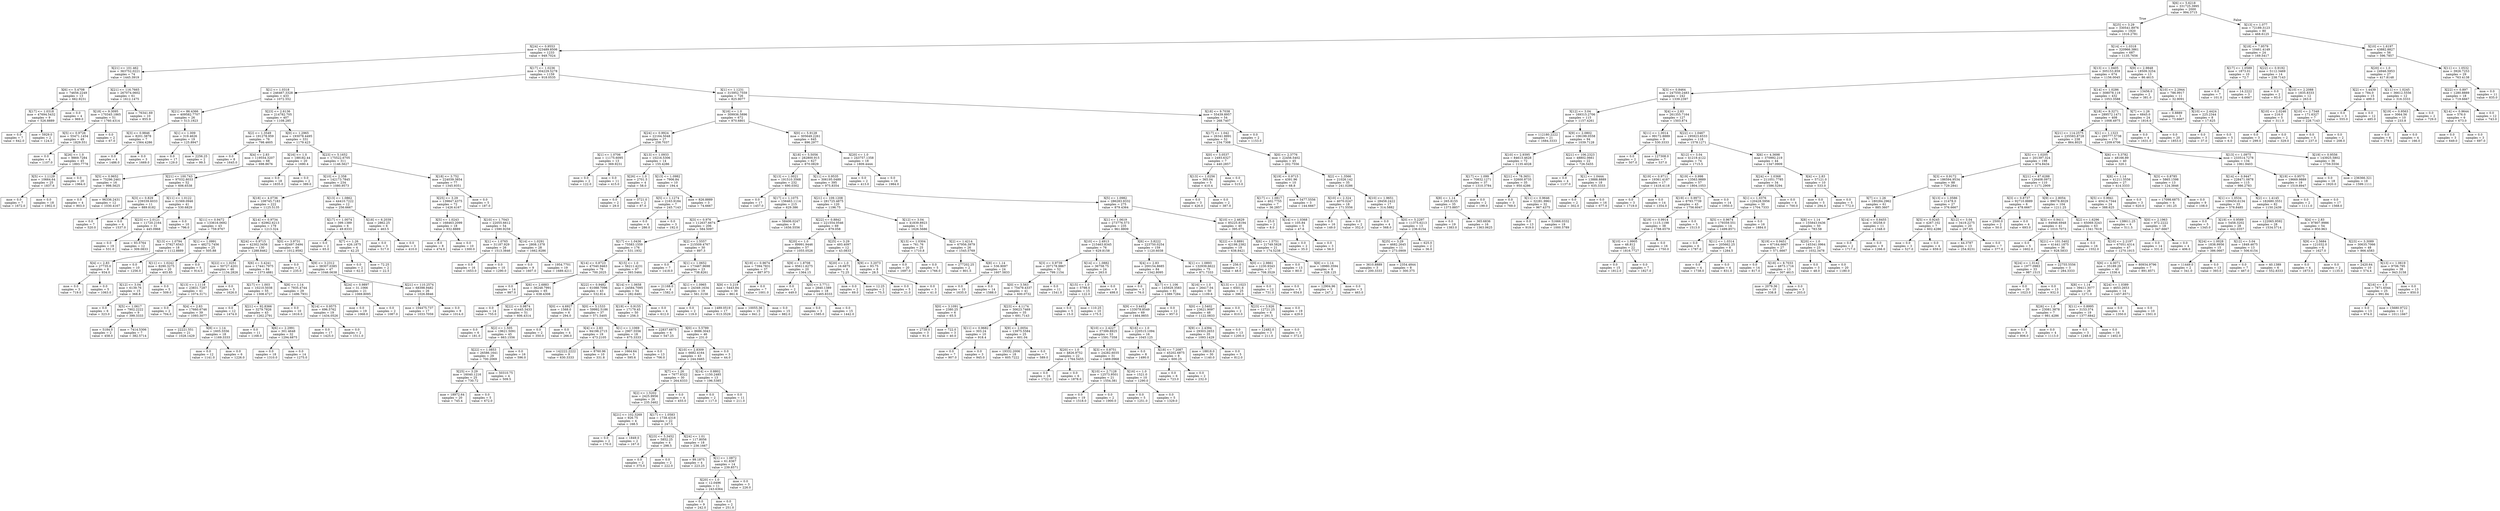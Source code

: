 digraph Tree {
node [shape=box] ;
0 [label="X[6] <= 5.6218\nmse = 331725.3995\nsamples = 2000\nvalue = 994.3715"] ;
1 [label="X[25] <= 3.29\nmse = 330541.8976\nsamples = 1920\nvalue = 1016.2781"] ;
0 -> 1 [labeldistance=2.5, labelangle=45, headlabel="True"] ;
2 [label="X[24] <= 0.9553\nmse = 323489.8506\nsamples = 1233\nvalue = 949.7024"] ;
1 -> 2 ;
3 [label="X[21] <= 101.462\nmse = 363752.0221\nsamples = 74\nvalue = 1445.3919"] ;
2 -> 3 ;
4 [label="X[6] <= 5.4708\nmse = 74656.2249\nsamples = 13\nvalue = 662.9231"] ;
3 -> 4 ;
5 [label="X[17] <= 1.0318\nmse = 47694.5432\nsamples = 9\nvalue = 526.8889"] ;
4 -> 5 ;
6 [label="mse = 0.0\nsamples = 7\nvalue = 642.0"] ;
5 -> 6 ;
7 [label="mse = 5929.0\nsamples = 2\nvalue = 124.0"] ;
5 -> 7 ;
8 [label="mse = 0.0\nsamples = 4\nvalue = 969.0"] ;
4 -> 8 ;
9 [label="X[21] <= 116.7665\nmse = 267074.0602\nsamples = 61\nvalue = 1612.1475"] ;
3 -> 9 ;
10 [label="X[18] <= 9.3095\nmse = 170345.1865\nsamples = 51\nvalue = 1760.4314"] ;
9 -> 10 ;
11 [label="X[5] <= 0.9726\nmse = 55471.1454\nsamples = 49\nvalue = 1829.551"] ;
10 -> 11 ;
12 [label="mse = 0.0\nsamples = 4\nvalue = 1107.0"] ;
11 -> 12 ;
13 [label="X[26] <= 1.0\nmse = 9869.7284\nsamples = 45\nvalue = 1893.7778"] ;
11 -> 13 ;
14 [label="X[5] <= 1.1129\nmse = 10664.64\nsamples = 25\nvalue = 1837.6"] ;
13 -> 14 ;
15 [label="mse = 0.0\nsamples = 7\nvalue = 1672.0"] ;
14 -> 15 ;
16 [label="mse = 0.0\nsamples = 18\nvalue = 1902.0"] ;
14 -> 16 ;
17 [label="mse = 0.0\nsamples = 20\nvalue = 1964.0"] ;
13 -> 17 ;
18 [label="mse = 0.0\nsamples = 2\nvalue = 67.0"] ;
10 -> 18 ;
19 [label="mse = 76341.69\nsamples = 10\nvalue = 855.9"] ;
9 -> 19 ;
20 [label="X[17] <= 1.0236\nmse = 304229.5278\nsamples = 1159\nvalue = 918.0535"] ;
2 -> 20 ;
21 [label="X[1] <= 1.0318\nmse = 246467.3328\nsamples = 433\nvalue = 1072.552"] ;
20 -> 21 ;
22 [label="X[21] <= 86.4366\nmse = 409582.7707\nsamples = 26\nvalue = 513.1923"] ;
21 -> 22 ;
23 [label="X[3] <= 0.9846\nmse = 8201.3878\nsamples = 7\nvalue = 1564.4286"] ;
22 -> 23 ;
24 [label="mse = 0.0\nsamples = 4\nvalue = 1486.0"] ;
23 -> 24 ;
25 [label="mse = 0.0\nsamples = 3\nvalue = 1669.0"] ;
23 -> 25 ;
26 [label="X[1] <= 1.009\nmse = 319.4626\nsamples = 19\nvalue = 125.8947"] ;
22 -> 26 ;
27 [label="mse = 0.0\nsamples = 17\nvalue = 129.0"] ;
26 -> 27 ;
28 [label="mse = 2256.25\nsamples = 2\nvalue = 99.5"] ;
26 -> 28 ;
29 [label="X[23] <= 2.6136\nmse = 214782.705\nsamples = 407\nvalue = 1108.285"] ;
21 -> 29 ;
30 [label="X[2] <= 1.3549\nmse = 191278.959\nsamples = 76\nvalue = 798.4605"] ;
29 -> 30 ;
31 [label="mse = 0.0\nsamples = 8\nvalue = 1645.0"] ;
30 -> 31 ;
32 [label="X[4] <= 2.83\nmse = 119554.3207\nsamples = 68\nvalue = 698.8676"] ;
30 -> 32 ;
33 [label="X[5] <= 0.9652\nmse = 75296.2461\nsamples = 16\nvalue = 998.5625"] ;
32 -> 33 ;
34 [label="mse = 0.0\nsamples = 4\nvalue = 903.0"] ;
33 -> 34 ;
35 [label="mse = 96336.2431\nsamples = 12\nvalue = 1030.4167"] ;
33 -> 35 ;
36 [label="X[21] <= 100.743\nmse = 97032.8033\nsamples = 52\nvalue = 606.6538"] ;
32 -> 36 ;
37 [label="X[3] <= 0.829\nmse = 239339.6033\nsamples = 11\nvalue = 889.8182"] ;
36 -> 37 ;
38 [label="mse = 0.0\nsamples = 7\nvalue = 520.0"] ;
37 -> 38 ;
39 [label="mse = 0.0\nsamples = 4\nvalue = 1537.0"] ;
37 -> 39 ;
40 [label="X[11] <= 1.0122\nmse = 31569.0946\nsamples = 41\nvalue = 530.6829"] ;
36 -> 40 ;
41 [label="X[23] <= 2.0121\nmse = 11720.2164\nsamples = 31\nvalue = 445.0968"] ;
40 -> 41 ;
42 [label="mse = 0.0\nsamples = 19\nvalue = 531.0"] ;
41 -> 42 ;
43 [label="mse = 93.5764\nsamples = 12\nvalue = 309.0833"] ;
41 -> 43 ;
44 [label="mse = 0.0\nsamples = 10\nvalue = 796.0"] ;
40 -> 44 ;
45 [label="X[0] <= 1.2965\nmse = 193078.4495\nsamples = 331\nvalue = 1179.423"] ;
29 -> 45 ;
46 [label="X[16] <= 1.0\nmse = 188182.44\nsamples = 20\nvalue = 1690.4"] ;
45 -> 46 ;
47 [label="mse = 0.0\nsamples = 18\nvalue = 1835.0"] ;
46 -> 47 ;
48 [label="mse = 0.0\nsamples = 2\nvalue = 389.0"] ;
46 -> 48 ;
49 [label="X[23] <= 5.1652\nmse = 175522.6705\nsamples = 311\nvalue = 1146.5627"] ;
45 -> 49 ;
50 [label="X[10] <= 2.358\nmse = 142173.7845\nsamples = 234\nvalue = 1080.9573"] ;
49 -> 50 ;
51 [label="X[18] <= 4.0736\nmse = 108745.7183\nsamples = 222\nvalue = 1125.5135"] ;
50 -> 51 ;
52 [label="X[11] <= 0.9472\nmse = 133616.0692\nsamples = 43\nvalue = 759.9767"] ;
51 -> 52 ;
53 [label="X[13] <= 1.0794\nmse = 37927.6543\nsamples = 18\nvalue = 1112.8889"] ;
52 -> 53 ;
54 [label="X[4] <= 2.83\nmse = 27735.0\nsamples = 8\nvalue = 934.0"] ;
53 -> 54 ;
55 [label="mse = 0.0\nsamples = 3\nvalue = 719.0"] ;
54 -> 55 ;
56 [label="mse = 0.0\nsamples = 5\nvalue = 1063.0"] ;
54 -> 56 ;
57 [label="mse = 0.0\nsamples = 10\nvalue = 1256.0"] ;
53 -> 57 ;
58 [label="X[1] <= 1.0991\nmse = 48272.7456\nsamples = 25\nvalue = 505.88"] ;
52 -> 58 ;
59 [label="X[11] <= 1.0242\nmse = 8290.3275\nsamples = 20\nvalue = 403.85"] ;
58 -> 59 ;
60 [label="X[12] <= 3.04\nmse = 6139.76\nsamples = 15\nvalue = 368.8"] ;
59 -> 60 ;
61 [label="mse = 0.0\nsamples = 6\nvalue = 323.0"] ;
60 -> 61 ;
62 [label="X[5] <= 1.0617\nmse = 7902.2222\nsamples = 9\nvalue = 399.3333"] ;
60 -> 62 ;
63 [label="mse = 5184.0\nsamples = 2\nvalue = 458.0"] ;
62 -> 63 ;
64 [label="mse = 7414.5306\nsamples = 7\nvalue = 382.5714"] ;
62 -> 64 ;
65 [label="mse = 0.0\nsamples = 5\nvalue = 509.0"] ;
59 -> 65 ;
66 [label="mse = 0.0\nsamples = 5\nvalue = 914.0"] ;
58 -> 66 ;
67 [label="X[14] <= 0.9734\nmse = 62962.6213\nsamples = 179\nvalue = 1213.324"] ;
51 -> 67 ;
68 [label="X[24] <= 0.9715\nmse = 42302.3456\nsamples = 130\nvalue = 1288.8462"] ;
67 -> 68 ;
69 [label="X[22] <= 1.0251\nmse = 50727.4201\nsamples = 46\nvalue = 1134.2826"] ;
68 -> 69 ;
70 [label="X[13] <= 1.1118\nmse = 23831.7287\nsamples = 41\nvalue = 1074.3171"] ;
69 -> 70 ;
71 [label="mse = 0.0\nsamples = 2\nvalue = 704.0"] ;
70 -> 71 ;
72 [label="X[4] <= 2.83\nmse = 17660.6746\nsamples = 39\nvalue = 1093.3077"] ;
70 -> 72 ;
73 [label="mse = 22221.551\nsamples = 21\nvalue = 1028.1429"] ;
72 -> 73 ;
74 [label="X[8] <= 1.14\nmse = 1605.5556\nsamples = 18\nvalue = 1169.3333"] ;
72 -> 74 ;
75 [label="mse = 0.0\nsamples = 12\nvalue = 1141.0"] ;
74 -> 75 ;
76 [label="mse = 0.0\nsamples = 6\nvalue = 1226.0"] ;
74 -> 76 ;
77 [label="mse = 0.0\nsamples = 5\nvalue = 1626.0"] ;
69 -> 77 ;
78 [label="X[6] <= 3.4241\nmse = 17441.7975\nsamples = 84\nvalue = 1373.4881"] ;
68 -> 78 ;
79 [label="X[17] <= 1.003\nmse = 10210.5038\nsamples = 55\nvalue = 1308.4727"] ;
78 -> 79 ;
80 [label="mse = 0.0\nsamples = 12\nvalue = 1474.0"] ;
79 -> 80 ;
81 [label="X[21] <= 92.8366\nmse = 3279.7826\nsamples = 43\nvalue = 1262.2791"] ;
79 -> 81 ;
82 [label="mse = 0.0\nsamples = 11\nvalue = 1168.0"] ;
81 -> 82 ;
83 [label="X[6] <= 2.2991\nmse = 301.4648\nsamples = 32\nvalue = 1294.6875"] ;
81 -> 83 ;
84 [label="mse = 0.0\nsamples = 18\nvalue = 1310.0"] ;
83 -> 84 ;
85 [label="mse = 0.0\nsamples = 14\nvalue = 1275.0"] ;
83 -> 85 ;
86 [label="X[8] <= 1.14\nmse = 7935.4744\nsamples = 29\nvalue = 1496.7931"] ;
78 -> 86 ;
87 [label="mse = 0.0\nsamples = 10\nvalue = 1616.0"] ;
86 -> 87 ;
88 [label="X[14] <= 0.9575\nmse = 696.5762\nsamples = 19\nvalue = 1434.0526"] ;
86 -> 88 ;
89 [label="mse = 0.0\nsamples = 17\nvalue = 1425.0"] ;
88 -> 89 ;
90 [label="mse = 0.0\nsamples = 2\nvalue = 1511.0"] ;
88 -> 90 ;
91 [label="X[0] <= 3.9731\nmse = 62497.5494\nsamples = 49\nvalue = 1012.9592"] ;
67 -> 91 ;
92 [label="mse = 0.0\nsamples = 2\nvalue = 235.0"] ;
91 -> 92 ;
93 [label="X[9] <= 3.2312\nmse = 38307.0385\nsamples = 47\nvalue = 1046.0638"] ;
91 -> 93 ;
94 [label="X[24] <= 0.9897\nmse = 31.1066\nsamples = 21\nvalue = 1069.8095"] ;
93 -> 94 ;
95 [label="mse = 0.0\nsamples = 19\nvalue = 1068.0"] ;
94 -> 95 ;
96 [label="mse = 0.0\nsamples = 2\nvalue = 1087.0"] ;
94 -> 96 ;
97 [label="X[21] <= 110.2574\nmse = 68398.9482\nsamples = 26\nvalue = 1026.8846"] ;
93 -> 97 ;
98 [label="mse = 104475.737\nsamples = 17\nvalue = 1033.7059"] ;
97 -> 98 ;
99 [label="mse = 0.0\nsamples = 9\nvalue = 1014.0"] ;
97 -> 99 ;
100 [label="X[13] <= 1.0862\nmse = 44410.7222\nsamples = 12\nvalue = 256.6667"] ;
50 -> 100 ;
101 [label="X[17] <= 1.0074\nmse = 399.1389\nsamples = 6\nvalue = 49.8333"] ;
100 -> 101 ;
102 [label="mse = 0.0\nsamples = 2\nvalue = 65.0"] ;
101 -> 102 ;
103 [label="X[7] <= 1.26\nmse = 426.1875\nsamples = 4\nvalue = 42.25"] ;
101 -> 103 ;
104 [label="mse = 0.0\nsamples = 2\nvalue = 62.0"] ;
103 -> 104 ;
105 [label="mse = 72.25\nsamples = 2\nvalue = 22.5"] ;
103 -> 105 ;
106 [label="X[18] <= 6.2039\nmse = 2862.25\nsamples = 6\nvalue = 463.5"] ;
100 -> 106 ;
107 [label="mse = 0.0\nsamples = 3\nvalue = 517.0"] ;
106 -> 107 ;
108 [label="mse = 0.0\nsamples = 3\nvalue = 410.0"] ;
106 -> 108 ;
109 [label="X[18] <= 3.752\nmse = 224039.3854\nsamples = 77\nvalue = 1345.9351"] ;
49 -> 109 ;
110 [label="X[25] <= 3.29\nmse = 139847.4375\nsamples = 72\nvalue = 1426.4167"] ;
109 -> 110 ;
111 [label="X[5] <= 1.0243\nmse = 168463.2099\nsamples = 18\nvalue = 932.8889"] ;
110 -> 111 ;
112 [label="mse = 0.0\nsamples = 8\nvalue = 474.0"] ;
111 -> 112 ;
113 [label="mse = 0.0\nsamples = 10\nvalue = 1300.0"] ;
111 -> 113 ;
114 [label="X[10] <= 1.7043\nmse = 22055.6612\nsamples = 54\nvalue = 1590.9259"] ;
110 -> 114 ;
115 [label="X[1] <= 1.0765\nmse = 31187.929\nsamples = 26\nvalue = 1513.3846"] ;
114 -> 115 ;
116 [label="mse = 0.0\nsamples = 16\nvalue = 1653.0"] ;
115 -> 116 ;
117 [label="mse = 0.0\nsamples = 10\nvalue = 1290.0"] ;
115 -> 117 ;
118 [label="X[14] <= 1.0291\nmse = 2808.1378\nsamples = 28\nvalue = 1662.9286"] ;
114 -> 118 ;
119 [label="mse = 0.0\nsamples = 9\nvalue = 1607.0"] ;
118 -> 119 ;
120 [label="mse = 1954.7701\nsamples = 19\nvalue = 1689.4211"] ;
118 -> 120 ;
121 [label="mse = 0.0\nsamples = 5\nvalue = 187.0"] ;
109 -> 121 ;
122 [label="X[1] <= 1.1231\nmse = 315952.7559\nsamples = 726\nvalue = 825.9077"] ;
20 -> 122 ;
123 [label="X[16] <= 1.0\nmse = 309936.5896\nsamples = 672\nvalue = 870.6801"] ;
122 -> 123 ;
124 [label="X[24] <= 0.9924\nmse = 22164.5048\nsamples = 27\nvalue = 258.7037"] ;
123 -> 124 ;
125 [label="X[1] <= 1.0706\nmse = 11175.6095\nsamples = 13\nvalue = 369.9231"] ;
124 -> 125 ;
126 [label="mse = 0.0\nsamples = 2\nvalue = 122.0"] ;
125 -> 126 ;
127 [label="mse = 0.0\nsamples = 11\nvalue = 415.0"] ;
125 -> 127 ;
128 [label="X[13] <= 1.0933\nmse = 10216.5306\nsamples = 14\nvalue = 155.4286"] ;
124 -> 128 ;
129 [label="X[26] <= 1.0\nmse = 2701.5\nsamples = 4\nvalue = 58.0"] ;
128 -> 129 ;
130 [label="mse = 0.0\nsamples = 2\nvalue = 29.0"] ;
129 -> 130 ;
131 [label="mse = 3721.0\nsamples = 2\nvalue = 87.0"] ;
129 -> 131 ;
132 [label="X[13] <= 1.0982\nmse = 7906.84\nsamples = 10\nvalue = 194.4"] ;
128 -> 132 ;
133 [label="X[5] <= 1.1274\nmse = 2163.9184\nsamples = 7\nvalue = 245.7143"] ;
132 -> 133 ;
134 [label="mse = 0.0\nsamples = 4\nvalue = 286.0"] ;
133 -> 134 ;
135 [label="mse = 0.0\nsamples = 3\nvalue = 192.0"] ;
133 -> 135 ;
136 [label="mse = 826.8889\nsamples = 3\nvalue = 74.6667"] ;
132 -> 136 ;
137 [label="X[0] <= 5.9128\nmse = 305649.2261\nsamples = 645\nvalue = 896.2977"] ;
123 -> 137 ;
138 [label="X[18] <= 5.5056\nmse = 282800.915\nsamples = 627\nvalue = 870.0829"] ;
137 -> 138 ;
139 [label="X[13] <= 1.0021\nmse = 191510.3568\nsamples = 232\nvalue = 690.0302"] ;
138 -> 139 ;
140 [label="mse = 0.0\nsamples = 17\nvalue = 1457.0"] ;
139 -> 140 ;
141 [label="X[17] <= 1.1075\nmse = 156463.1114\nsamples = 215\nvalue = 629.386"] ;
139 -> 141 ;
142 [label="X[3] <= 0.976\nmse = 112637.6674\nsamples = 206\nvalue = 584.5097"] ;
141 -> 142 ;
143 [label="X[17] <= 1.0436\nmse = 75583.1559\nsamples = 176\nvalue = 531.1932"] ;
142 -> 143 ;
144 [label="X[14] <= 0.8723\nmse = 47540.9463\nsamples = 79\nvalue = 700.2025"] ;
143 -> 144 ;
145 [label="mse = 0.0\nsamples = 14\nvalue = 987.0"] ;
144 -> 145 ;
146 [label="X[6] <= 2.6883\nmse = 36248.7991\nsamples = 65\nvalue = 638.4308"] ;
144 -> 146 ;
147 [label="mse = 0.0\nsamples = 14\nvalue = 755.0"] ;
146 -> 147 ;
148 [label="X[22] <= 0.9874\nmse = 41445.3433\nsamples = 51\nvalue = 606.4314"] ;
146 -> 148 ;
149 [label="mse = 0.0\nsamples = 6\nvalue = 181.0"] ;
148 -> 149 ;
150 [label="X[2] <= 1.505\nmse = 19621.5091\nsamples = 45\nvalue = 663.1556"] ;
148 -> 150 ;
151 [label="X[22] <= 1.0853\nmse = 26586.1641\nsamples = 29\nvalue = 700.2069"] ;
150 -> 151 ;
152 [label="X[25] <= 3.29\nmse = 16040.1216\nsamples = 25\nvalue = 730.72"] ;
151 -> 152 ;
153 [label="mse = 18972.64\nsamples = 20\nvalue = 745.4"] ;
152 -> 153 ;
154 [label="mse = 0.0\nsamples = 5\nvalue = 672.0"] ;
152 -> 154 ;
155 [label="mse = 50310.75\nsamples = 4\nvalue = 509.5"] ;
151 -> 155 ;
156 [label="mse = 0.0\nsamples = 16\nvalue = 596.0"] ;
150 -> 156 ;
157 [label="X[15] <= 1.0\nmse = 56211.4231\nsamples = 97\nvalue = 393.5464"] ;
143 -> 157 ;
158 [label="X[22] <= 0.9482\nmse = 61088.7096\nsamples = 43\nvalue = 532.814"] ;
157 -> 158 ;
159 [label="X[0] <= 4.6927\nmse = 1568.0\nsamples = 6\nvalue = 294.0"] ;
158 -> 159 ;
160 [label="mse = 0.0\nsamples = 2\nvalue = 350.0"] ;
159 -> 160 ;
161 [label="mse = 0.0\nsamples = 4\nvalue = 266.0"] ;
159 -> 161 ;
162 [label="X[0] <= 5.1533\nmse = 59992.5186\nsamples = 37\nvalue = 571.5405"] ;
158 -> 162 ;
163 [label="X[4] <= 2.83\nmse = 94198.2715\nsamples = 19\nvalue = 473.2105"] ;
162 -> 163 ;
164 [label="mse = 142222.2222\nsamples = 9\nvalue = 630.3333"] ;
163 -> 164 ;
165 [label="mse = 8760.96\nsamples = 10\nvalue = 331.8"] ;
163 -> 165 ;
166 [label="X[1] <= 1.1069\nmse = 2907.5556\nsamples = 18\nvalue = 675.3333"] ;
162 -> 166 ;
167 [label="mse = 1664.64\nsamples = 5\nvalue = 595.6"] ;
166 -> 167 ;
168 [label="mse = 0.0\nsamples = 13\nvalue = 706.0"] ;
166 -> 168 ;
169 [label="X[14] <= 1.0658\nmse = 24584.7095\nsamples = 54\nvalue = 282.6481"] ;
157 -> 169 ;
170 [label="X[19] <= 0.9155\nmse = 17179.45\nsamples = 50\nvalue = 256.3"] ;
169 -> 170 ;
171 [label="mse = 22837.6875\nsamples = 4\nvalue = 547.25"] ;
170 -> 171 ;
172 [label="X[0] <= 5.5789\nmse = 8686.3043\nsamples = 46\nvalue = 231.0"] ;
170 -> 172 ;
173 [label="X[10] <= 2.8309\nmse = 6682.4164\nsamples = 43\nvalue = 244.0465"] ;
172 -> 173 ;
174 [label="X[7] <= 1.26\nmse = 7677.8322\nsamples = 30\nvalue = 264.6333"] ;
173 -> 174 ;
175 [label="X[2] <= 1.5202\nmse = 2425.9956\nsamples = 26\nvalue = 235.3462"] ;
174 -> 175 ;
176 [label="X[21] <= 102.3269\nmse = 926.75\nsamples = 4\nvalue = 168.5"] ;
175 -> 176 ;
177 [label="mse = 0.0\nsamples = 2\nvalue = 170.0"] ;
176 -> 177 ;
178 [label="mse = 1849.0\nsamples = 2\nvalue = 167.0"] ;
176 -> 178 ;
179 [label="X[17] <= 1.0583\nmse = 1738.4318\nsamples = 22\nvalue = 247.5"] ;
175 -> 179 ;
180 [label="X[23] <= 5.3452\nmse = 5852.25\nsamples = 4\nvalue = 298.5"] ;
179 -> 180 ;
181 [label="mse = 0.0\nsamples = 2\nvalue = 375.0"] ;
180 -> 181 ;
182 [label="mse = 0.0\nsamples = 2\nvalue = 222.0"] ;
180 -> 182 ;
183 [label="X[24] <= 1.01\nmse = 117.8056\nsamples = 18\nvalue = 236.1667"] ;
179 -> 183 ;
184 [label="mse = 99.1875\nsamples = 4\nvalue = 223.25"] ;
183 -> 184 ;
185 [label="X[1] <= 1.0872\nmse = 61.8367\nsamples = 14\nvalue = 239.8571"] ;
183 -> 185 ;
186 [label="X[20] <= 1.0\nmse = 12.0496\nsamples = 11\nvalue = 243.6364"] ;
185 -> 186 ;
187 [label="mse = 0.0\nsamples = 9\nvalue = 242.0"] ;
186 -> 187 ;
188 [label="mse = 0.0\nsamples = 2\nvalue = 251.0"] ;
186 -> 188 ;
189 [label="mse = 0.0\nsamples = 3\nvalue = 226.0"] ;
185 -> 189 ;
190 [label="mse = 0.0\nsamples = 4\nvalue = 455.0"] ;
174 -> 190 ;
191 [label="X[14] <= 0.8802\nmse = 1150.2485\nsamples = 13\nvalue = 196.5385"] ;
173 -> 191 ;
192 [label="mse = 0.0\nsamples = 2\nvalue = 117.0"] ;
191 -> 192 ;
193 [label="mse = 0.0\nsamples = 11\nvalue = 211.0"] ;
191 -> 193 ;
194 [label="mse = 0.0\nsamples = 3\nvalue = 44.0"] ;
172 -> 194 ;
195 [label="mse = 0.0\nsamples = 4\nvalue = 612.0"] ;
169 -> 195 ;
196 [label="X[2] <= 1.5557\nmse = 215509.4767\nsamples = 30\nvalue = 897.3"] ;
142 -> 196 ;
197 [label="mse = 0.0\nsamples = 7\nvalue = 1418.0"] ;
196 -> 197 ;
198 [label="X[1] <= 1.0652\nmse = 173467.9698\nsamples = 23\nvalue = 738.8261"] ;
196 -> 198 ;
199 [label="mse = 21168.0\nsamples = 4\nvalue = 1582.0"] ;
198 -> 199 ;
200 [label="X[1] <= 1.0965\nmse = 24349.1634\nsamples = 19\nvalue = 561.3158"] ;
198 -> 200 ;
201 [label="mse = 0.0\nsamples = 2\nvalue = 119.0"] ;
200 -> 201 ;
202 [label="mse = 1489.0519\nsamples = 17\nvalue = 613.3529"] ;
200 -> 202 ;
203 [label="mse = 58406.0247\nsamples = 9\nvalue = 1656.5556"] ;
141 -> 203 ;
204 [label="X[11] <= 0.9535\nmse = 306195.0489\nsamples = 395\nvalue = 975.8354"] ;
138 -> 204 ;
205 [label="X[21] <= 109.1208\nmse = 281725.4875\nsamples = 120\nvalue = 1196.75"] ;
204 -> 205 ;
206 [label="X[22] <= 0.8842\nmse = 221554.0546\nsamples = 69\nvalue = 879.058"] ;
205 -> 206 ;
207 [label="X[20] <= 1.0\nmse = 89991.9446\nsamples = 57\nvalue = 1055.0526"] ;
206 -> 207 ;
208 [label="X[19] <= 0.9674\nmse = 7394.7831\nsamples = 37\nvalue = 887.973"] ;
207 -> 208 ;
209 [label="X[9] <= 3.219\nmse = 5443.84\nsamples = 30\nvalue = 861.6"] ;
208 -> 209 ;
210 [label="mse = 10055.36\nsamples = 15\nvalue = 841.2"] ;
209 -> 210 ;
211 [label="mse = 0.0\nsamples = 15\nvalue = 882.0"] ;
209 -> 211 ;
212 [label="mse = 0.0\nsamples = 7\nvalue = 1001.0"] ;
208 -> 212 ;
213 [label="X[9] <= 1.8708\nmse = 95611.6275\nsamples = 20\nvalue = 1364.15"] ;
207 -> 213 ;
214 [label="mse = 0.0\nsamples = 2\nvalue = 449.0"] ;
213 -> 214 ;
215 [label="X[0] <= 3.7711\nmse = 2840.1389\nsamples = 18\nvalue = 1465.8333"] ;
213 -> 215 ;
216 [label="mse = 0.0\nsamples = 3\nvalue = 1585.0"] ;
215 -> 216 ;
217 [label="mse = 0.0\nsamples = 15\nvalue = 1442.0"] ;
215 -> 217 ;
218 [label="X[25] <= 3.29\nmse = 493.4097\nsamples = 12\nvalue = 43.0833"] ;
206 -> 218 ;
219 [label="X[20] <= 1.0\nmse = 16.6875\nsamples = 4\nvalue = 72.25"] ;
218 -> 219 ;
220 [label="mse = 0.0\nsamples = 2\nvalue = 69.0"] ;
219 -> 220 ;
221 [label="mse = 12.25\nsamples = 2\nvalue = 75.5"] ;
219 -> 221 ;
222 [label="X[9] <= 3.2073\nmse = 93.75\nsamples = 8\nvalue = 28.5"] ;
218 -> 222 ;
223 [label="mse = 0.0\nsamples = 5\nvalue = 21.0"] ;
222 -> 223 ;
224 [label="mse = 0.0\nsamples = 3\nvalue = 41.0"] ;
222 -> 224 ;
225 [label="X[12] <= 3.04\nmse = 41839.8923\nsamples = 51\nvalue = 1626.5686"] ;
205 -> 225 ;
226 [label="X[13] <= 1.0304\nmse = 761.76\nsamples = 25\nvalue = 1710.8"] ;
225 -> 226 ;
227 [label="mse = 0.0\nsamples = 20\nvalue = 1697.0"] ;
226 -> 227 ;
228 [label="mse = 0.0\nsamples = 5\nvalue = 1766.0"] ;
226 -> 228 ;
229 [label="X[2] <= 1.4214\nmse = 67956.3979\nsamples = 26\nvalue = 1545.5769"] ;
225 -> 229 ;
230 [label="mse = 277202.25\nsamples = 2\nvalue = 801.5"] ;
229 -> 230 ;
231 [label="X[8] <= 1.14\nmse = 536.9097\nsamples = 24\nvalue = 1607.5833"] ;
229 -> 231 ;
232 [label="mse = 0.0\nsamples = 10\nvalue = 1635.0"] ;
231 -> 232 ;
233 [label="mse = 0.0\nsamples = 14\nvalue = 1588.0"] ;
231 -> 233 ;
234 [label="X[5] <= 1.0982\nmse = 286283.9332\nsamples = 275\nvalue = 879.4364"] ;
204 -> 234 ;
235 [label="X[1] <= 1.0619\nmse = 273776.573\nsamples = 235\nvalue = 961.8809"] ;
234 -> 235 ;
236 [label="X[10] <= 2.4913\nmse = 215463.8345\nsamples = 76\nvalue = 629.8158"] ;
235 -> 236 ;
237 [label="X[3] <= 0.9739\nmse = 207178.9867\nsamples = 52\nvalue = 799.1154"] ;
236 -> 237 ;
238 [label="X[0] <= 3.563\nmse = 75479.4337\nsamples = 41\nvalue = 600.0732"] ;
237 -> 238 ;
239 [label="X[0] <= 3.1091\nmse = 2380.25\nsamples = 6\nvalue = 65.5"] ;
238 -> 239 ;
240 [label="mse = 2738.0\nsamples = 3\nvalue = 91.0"] ;
239 -> 240 ;
241 [label="mse = 722.0\nsamples = 3\nvalue = 40.0"] ;
239 -> 241 ;
242 [label="X[23] <= 4.1174\nmse = 30623.7469\nsamples = 35\nvalue = 691.7143"] ;
238 -> 242 ;
243 [label="X[11] <= 0.9682\nmse = 303.24\nsamples = 10\nvalue = 918.4"] ;
242 -> 243 ;
244 [label="mse = 0.0\nsamples = 7\nvalue = 907.0"] ;
243 -> 244 ;
245 [label="mse = 0.0\nsamples = 3\nvalue = 945.0"] ;
243 -> 245 ;
246 [label="X[9] <= 2.0054\nmse = 13975.5584\nsamples = 25\nvalue = 601.04"] ;
242 -> 246 ;
247 [label="mse = 19332.2006\nsamples = 18\nvalue = 605.7222"] ;
246 -> 247 ;
248 [label="mse = 0.0\nsamples = 7\nvalue = 589.0"] ;
246 -> 248 ;
249 [label="mse = 0.0\nsamples = 11\nvalue = 1541.0"] ;
237 -> 249 ;
250 [label="X[14] <= 1.0882\nmse = 36758.75\nsamples = 24\nvalue = 263.0"] ;
236 -> 250 ;
251 [label="X[15] <= 1.0\nmse = 5798.0\nsamples = 15\nvalue = 122.0"] ;
250 -> 251 ;
252 [label="mse = 0.0\nsamples = 5\nvalue = 15.0"] ;
251 -> 252 ;
253 [label="mse = 110.25\nsamples = 10\nvalue = 175.5"] ;
251 -> 253 ;
254 [label="mse = 0.0\nsamples = 9\nvalue = 498.0"] ;
250 -> 254 ;
255 [label="X[6] <= 3.8222\nmse = 223750.0254\nsamples = 159\nvalue = 1120.6038"] ;
235 -> 255 ;
256 [label="X[4] <= 2.83\nmse = 200154.8685\nsamples = 84\nvalue = 1342.8095"] ;
255 -> 256 ;
257 [label="mse = 0.0\nsamples = 3\nvalue = 76.0"] ;
256 -> 257 ;
258 [label="X[17] <= 1.106\nmse = 145929.3583\nsamples = 81\nvalue = 1389.7284"] ;
256 -> 258 ;
259 [label="X[9] <= 3.4452\nmse = 133078.8549\nsamples = 69\nvalue = 1464.9855"] ;
258 -> 259 ;
260 [label="X[10] <= 2.4227\nmse = 37399.8925\nsamples = 53\nvalue = 1591.7358"] ;
259 -> 260 ;
261 [label="X[20] <= 1.0\nmse = 4826.9752\nsamples = 22\nvalue = 1764.5455"] ;
260 -> 261 ;
262 [label="mse = 0.0\nsamples = 16\nvalue = 1722.0"] ;
261 -> 262 ;
263 [label="mse = 0.0\nsamples = 6\nvalue = 1878.0"] ;
261 -> 263 ;
264 [label="X[3] <= 0.8751\nmse = 24282.6035\nsamples = 31\nvalue = 1469.0968"] ;
260 -> 264 ;
265 [label="X[10] <= 2.7128\nmse = 12573.9501\nsamples = 21\nvalue = 1554.381"] ;
264 -> 265 ;
266 [label="mse = 0.0\nsamples = 19\nvalue = 1518.0"] ;
265 -> 266 ;
267 [label="mse = 0.0\nsamples = 2\nvalue = 1900.0"] ;
265 -> 267 ;
268 [label="X[16] <= 1.0\nmse = 1521.0\nsamples = 10\nvalue = 1290.0"] ;
264 -> 268 ;
269 [label="mse = 0.0\nsamples = 5\nvalue = 1251.0"] ;
268 -> 269 ;
270 [label="mse = 0.0\nsamples = 5\nvalue = 1329.0"] ;
268 -> 270 ;
271 [label="X[16] <= 1.0\nmse = 220515.1094\nsamples = 16\nvalue = 1045.125"] ;
259 -> 271 ;
272 [label="mse = 0.0\nsamples = 8\nvalue = 1490.0"] ;
271 -> 272 ;
273 [label="X[18] <= 7.2087\nmse = 45202.6875\nsamples = 8\nvalue = 600.25"] ;
271 -> 273 ;
274 [label="mse = 0.0\nsamples = 6\nvalue = 723.0"] ;
273 -> 274 ;
275 [label="mse = 0.0\nsamples = 2\nvalue = 232.0"] ;
273 -> 275 ;
276 [label="mse = 0.0\nsamples = 12\nvalue = 957.0"] ;
258 -> 276 ;
277 [label="X[1] <= 1.0893\nmse = 132939.6622\nsamples = 75\nvalue = 871.7333"] ;
255 -> 277 ;
278 [label="X[16] <= 1.0\nmse = 26417.04\nsamples = 50\nvalue = 1109.6"] ;
277 -> 278 ;
279 [label="X[0] <= 2.5402\nmse = 23621.9097\nsamples = 48\nvalue = 1122.0833"] ;
278 -> 279 ;
280 [label="X[9] <= 2.4394\nmse = 29303.2653\nsamples = 35\nvalue = 1093.1429"] ;
279 -> 280 ;
281 [label="mse = 18818.0\nsamples = 30\nvalue = 1140.0"] ;
280 -> 281 ;
282 [label="mse = 0.0\nsamples = 5\nvalue = 812.0"] ;
280 -> 282 ;
283 [label="mse = 0.0\nsamples = 13\nvalue = 1200.0"] ;
279 -> 283 ;
284 [label="mse = 0.0\nsamples = 2\nvalue = 810.0"] ;
278 -> 284 ;
285 [label="X[13] <= 1.1023\nmse = 6501.6\nsamples = 25\nvalue = 396.0"] ;
277 -> 285 ;
286 [label="X[23] <= 3.926\nmse = 12721.25\nsamples = 6\nvalue = 291.5"] ;
285 -> 286 ;
287 [label="mse = 12482.0\nsamples = 3\nvalue = 211.0"] ;
286 -> 287 ;
288 [label="mse = 0.0\nsamples = 3\nvalue = 372.0"] ;
286 -> 288 ;
289 [label="mse = 0.0\nsamples = 19\nvalue = 429.0"] ;
285 -> 289 ;
290 [label="X[10] <= 2.4629\nmse = 85225.8194\nsamples = 40\nvalue = 395.075"] ;
234 -> 290 ;
291 [label="X[22] <= 0.8891\nmse = 42198.2382\nsamples = 19\nvalue = 638.8421"] ;
290 -> 291 ;
292 [label="mse = 256.0\nsamples = 2\nvalue = 48.0"] ;
291 -> 292 ;
293 [label="X[0] <= 2.9861\nmse = 1230.9343\nsamples = 17\nvalue = 708.3529"] ;
291 -> 293 ;
294 [label="mse = 0.0\nsamples = 12\nvalue = 731.0"] ;
293 -> 294 ;
295 [label="mse = 0.0\nsamples = 5\nvalue = 654.0"] ;
293 -> 295 ;
296 [label="X[6] <= 1.5751\nmse = 21749.5828\nsamples = 21\nvalue = 174.5238"] ;
290 -> 296 ;
297 [label="mse = 0.0\nsamples = 13\nvalue = 80.0"] ;
296 -> 297 ;
298 [label="X[8] <= 1.14\nmse = 18980.3594\nsamples = 8\nvalue = 328.125"] ;
296 -> 298 ;
299 [label="mse = 12904.96\nsamples = 5\nvalue = 247.2"] ;
298 -> 299 ;
300 [label="mse = 0.0\nsamples = 3\nvalue = 463.0"] ;
298 -> 300 ;
301 [label="X[20] <= 1.0\nmse = 243757.1358\nsamples = 18\nvalue = 1809.4444"] ;
137 -> 301 ;
302 [label="mse = 0.0\nsamples = 2\nvalue = 413.0"] ;
301 -> 302 ;
303 [label="mse = 0.0\nsamples = 16\nvalue = 1984.0"] ;
301 -> 303 ;
304 [label="X[18] <= 9.7038\nmse = 55439.8957\nsamples = 54\nvalue = 268.7407"] ;
122 -> 304 ;
305 [label="X[17] <= 1.042\nmse = 26341.8891\nsamples = 52\nvalue = 234.7308"] ;
304 -> 305 ;
306 [label="X[0] <= 3.0537\nmse = 2493.6327\nsamples = 7\nvalue = 440.2857"] ;
305 -> 306 ;
307 [label="X[13] <= 1.0256\nmse = 365.04\nsamples = 5\nvalue = 410.4"] ;
306 -> 307 ;
308 [label="mse = 0.0\nsamples = 3\nvalue = 426.0"] ;
307 -> 308 ;
309 [label="mse = 0.0\nsamples = 2\nvalue = 387.0"] ;
307 -> 309 ;
310 [label="mse = 0.0\nsamples = 2\nvalue = 515.0"] ;
306 -> 310 ;
311 [label="X[0] <= 2.3776\nmse = 22456.5402\nsamples = 45\nvalue = 202.7556"] ;
305 -> 311 ;
312 [label="X[19] <= 0.9715\nmse = 4391.96\nsamples = 10\nvalue = 68.8"] ;
311 -> 312 ;
313 [label="X[17] <= 1.0817\nmse = 402.7755\nsamples = 7\nvalue = 36.2857"] ;
312 -> 313 ;
314 [label="mse = 25.0\nsamples = 2\nvalue = 8.0"] ;
313 -> 314 ;
315 [label="X[14] <= 1.0368\nmse = 105.84\nsamples = 5\nvalue = 47.6"] ;
313 -> 315 ;
316 [label="mse = 0.0\nsamples = 2\nvalue = 35.0"] ;
315 -> 316 ;
317 [label="mse = 0.0\nsamples = 3\nvalue = 56.0"] ;
315 -> 317 ;
318 [label="mse = 5477.5556\nsamples = 3\nvalue = 144.6667"] ;
312 -> 318 ;
319 [label="X[2] <= 1.3566\nmse = 21026.142\nsamples = 35\nvalue = 241.0286"] ;
311 -> 319 ;
320 [label="X[10] <= 2.324\nmse = 4070.0247\nsamples = 18\nvalue = 171.5556"] ;
319 -> 320 ;
321 [label="mse = 0.0\nsamples = 16\nvalue = 149.0"] ;
320 -> 321 ;
322 [label="mse = 0.0\nsamples = 2\nvalue = 352.0"] ;
320 -> 322 ;
323 [label="X[10] <= 1.9651\nmse = 28458.2422\nsamples = 17\nvalue = 314.5882"] ;
319 -> 323 ;
324 [label="mse = 0.0\nsamples = 4\nvalue = 568.0"] ;
323 -> 324 ;
325 [label="X[0] <= 5.2297\nmse = 11375.6213\nsamples = 13\nvalue = 236.6154"] ;
323 -> 325 ;
326 [label="X[25] <= 3.29\nmse = 4682.2645\nsamples = 11\nvalue = 273.0909"] ;
325 -> 326 ;
327 [label="mse = 3610.8889\nsamples = 3\nvalue = 200.3333"] ;
326 -> 327 ;
328 [label="mse = 2354.4844\nsamples = 8\nvalue = 300.375"] ;
326 -> 328 ;
329 [label="mse = 625.0\nsamples = 2\nvalue = 36.0"] ;
325 -> 329 ;
330 [label="mse = 0.0\nsamples = 2\nvalue = 1153.0"] ;
304 -> 330 ;
331 [label="X[14] <= 1.0318\nmse = 320966.3861\nsamples = 687\nvalue = 1135.7656"] ;
1 -> 331 ;
332 [label="X[13] <= 1.0405\nmse = 305153.859\nsamples = 674\nvalue = 1156.0045"] ;
331 -> 332 ;
333 [label="X[3] <= 0.8464\nmse = 247550.2483\nsamples = 242\nvalue = 1339.2397"] ;
332 -> 333 ;
334 [label="X[12] <= 3.04\nmse = 169315.2706\nsamples = 115\nvalue = 1157.4261"] ;
333 -> 334 ;
335 [label="mse = 112180.2222\nsamples = 21\nvalue = 1684.3333"] ;
334 -> 335 ;
336 [label="X[9] <= 2.0802\nmse = 106199.0558\nsamples = 94\nvalue = 1039.7128"] ;
334 -> 336 ;
337 [label="X[10] <= 2.9395\nmse = 84613.4628\nsamples = 72\nvalue = 1135.4028"] ;
336 -> 337 ;
338 [label="X[17] <= 1.099\nmse = 70832.1271\nsamples = 37\nvalue = 1310.3784"] ;
337 -> 338 ;
339 [label="X[8] <= 1.14\nmse = 265.8155\nsamples = 35\nvalue = 1373.8857"] ;
338 -> 339 ;
340 [label="mse = 0.0\nsamples = 19\nvalue = 1383.0"] ;
339 -> 340 ;
341 [label="mse = 365.6836\nsamples = 16\nvalue = 1363.0625"] ;
339 -> 341 ;
342 [label="mse = 0.0\nsamples = 2\nvalue = 199.0"] ;
338 -> 342 ;
343 [label="X[21] <= 78.3651\nmse = 32600.8735\nsamples = 35\nvalue = 950.4286"] ;
337 -> 343 ;
344 [label="mse = 0.0\nsamples = 3\nvalue = 769.0"] ;
343 -> 344 ;
345 [label="X[11] <= 0.9646\nmse = 32281.9961\nsamples = 32\nvalue = 967.4375"] ;
343 -> 345 ;
346 [label="mse = 0.0\nsamples = 13\nvalue = 919.0"] ;
345 -> 346 ;
347 [label="mse = 51666.0332\nsamples = 19\nvalue = 1000.5789"] ;
345 -> 347 ;
348 [label="X[21] <= 106.2323\nmse = 48802.0661\nsamples = 22\nvalue = 726.5455"] ;
336 -> 348 ;
349 [label="mse = 0.0\nsamples = 4\nvalue = 1137.0"] ;
348 -> 349 ;
350 [label="X[1] <= 1.0444\nmse = 13888.8889\nsamples = 18\nvalue = 635.3333"] ;
348 -> 350 ;
351 [label="mse = 0.0\nsamples = 2\nvalue = 302.0"] ;
350 -> 351 ;
352 [label="mse = 0.0\nsamples = 16\nvalue = 677.0"] ;
350 -> 352 ;
353 [label="X[4] <= 2.83\nmse = 261355.7164\nsamples = 127\nvalue = 1503.874"] ;
333 -> 353 ;
354 [label="X[11] <= 1.0014\nmse = 99172.8889\nsamples = 9\nvalue = 530.3333"] ;
353 -> 354 ;
355 [label="mse = 0.0\nsamples = 2\nvalue = 507.0"] ;
354 -> 355 ;
356 [label="mse = 127308.0\nsamples = 7\nvalue = 537.0"] ;
354 -> 356 ;
357 [label="X[22] <= 1.0467\nmse = 195923.6533\nsamples = 118\nvalue = 1578.1271"] ;
353 -> 357 ;
358 [label="X[12] <= 3.04\nmse = 41219.4122\nsamples = 74\nvalue = 1715.5"] ;
357 -> 358 ;
359 [label="X[19] <= 0.9711\nmse = 19361.4187\nsamples = 17\nvalue = 1418.4118"] ;
358 -> 359 ;
360 [label="mse = 0.0\nsamples = 3\nvalue = 1719.0"] ;
359 -> 360 ;
361 [label="mse = 0.0\nsamples = 14\nvalue = 1354.0"] ;
359 -> 361 ;
362 [label="X[19] <= 0.998\nmse = 13563.9889\nsamples = 57\nvalue = 1804.1053"] ;
358 -> 362 ;
363 [label="X[19] <= 0.9973\nmse = 8793.7739\nsamples = 43\nvalue = 1756.6047"] ;
362 -> 363 ;
364 [label="X[19] <= 0.9914\nmse = 1115.1198\nsamples = 38\nvalue = 1788.6579"] ;
363 -> 364 ;
365 [label="X[10] <= 1.9905\nmse = 48.812\nsamples = 22\nvalue = 1816.7727"] ;
364 -> 365 ;
366 [label="mse = 0.0\nsamples = 15\nvalue = 1812.0"] ;
365 -> 366 ;
367 [label="mse = 0.0\nsamples = 7\nvalue = 1827.0"] ;
365 -> 367 ;
368 [label="mse = 0.0\nsamples = 16\nvalue = 1750.0"] ;
364 -> 368 ;
369 [label="mse = 0.0\nsamples = 5\nvalue = 1513.0"] ;
363 -> 369 ;
370 [label="mse = 0.0\nsamples = 14\nvalue = 1950.0"] ;
362 -> 370 ;
371 [label="X[6] <= 4.3698\nmse = 370992.219\nsamples = 44\nvalue = 1347.0909"] ;
357 -> 371 ;
372 [label="X[24] <= 1.0368\nmse = 211051.7785\nsamples = 34\nvalue = 1586.5294"] ;
371 -> 372 ;
373 [label="X[1] <= 1.0376\nmse = 120428.5956\nsamples = 30\nvalue = 1704.7333"] ;
372 -> 373 ;
374 [label="X[5] <= 0.9674\nmse = 179359.551\nsamples = 14\nvalue = 1499.8571"] ;
373 -> 374 ;
375 [label="mse = 0.0\nsamples = 6\nvalue = 1787.0"] ;
374 -> 375 ;
376 [label="X[11] <= 1.0314\nmse = 205662.25\nsamples = 8\nvalue = 1284.5"] ;
374 -> 376 ;
377 [label="mse = 0.0\nsamples = 4\nvalue = 1738.0"] ;
376 -> 377 ;
378 [label="mse = 0.0\nsamples = 4\nvalue = 831.0"] ;
376 -> 378 ;
379 [label="mse = 0.0\nsamples = 16\nvalue = 1884.0"] ;
373 -> 379 ;
380 [label="mse = 0.0\nsamples = 4\nvalue = 700.0"] ;
372 -> 380 ;
381 [label="X[4] <= 2.83\nmse = 57121.0\nsamples = 10\nvalue = 533.0"] ;
371 -> 381 ;
382 [label="mse = 0.0\nsamples = 5\nvalue = 294.0"] ;
381 -> 382 ;
383 [label="mse = 0.0\nsamples = 5\nvalue = 772.0"] ;
381 -> 383 ;
384 [label="X[14] <= 1.0286\nmse = 308078.119\nsamples = 432\nvalue = 1053.3588"] ;
332 -> 384 ;
385 [label="X[18] <= 9.3271\nmse = 289572.1471\nsamples = 408\nvalue = 1008.4975"] ;
384 -> 385 ;
386 [label="X[21] <= 114.2575\nmse = 235583.8728\nsamples = 238\nvalue = 864.8025"] ;
385 -> 386 ;
387 [label="X[5] <= 1.0205\nmse = 201397.324\nsamples = 198\nvalue = 974.8434"] ;
386 -> 387 ;
388 [label="X[3] <= 0.9172\nmse = 186594.9534\nsamples = 88\nvalue = 729.2841"] ;
387 -> 388 ;
389 [label="X[7] <= 1.26\nmse = 180284.2962\nsamples = 61\nvalue = 885.3607"] ;
388 -> 389 ;
390 [label="X[8] <= 1.14\nmse = 155843.0436\nsamples = 50\nvalue = 783.58"] ;
389 -> 390 ;
391 [label="X[19] <= 0.9451\nmse = 67164.6667\nsamples = 27\nvalue = 571.6667"] ;
390 -> 391 ;
392 [label="mse = 0.0\nsamples = 14\nvalue = 817.0"] ;
391 -> 392 ;
393 [label="X[18] <= 8.7033\nmse = 4873.1716\nsamples = 13\nvalue = 307.4615"] ;
391 -> 393 ;
394 [label="mse = 2079.36\nsamples = 10\nvalue = 338.8"] ;
393 -> 394 ;
395 [label="mse = 0.0\nsamples = 3\nvalue = 203.0"] ;
393 -> 395 ;
396 [label="X[20] <= 1.0\nmse = 145341.0964\nsamples = 23\nvalue = 1032.3478"] ;
390 -> 396 ;
397 [label="mse = 0.0\nsamples = 3\nvalue = 48.0"] ;
396 -> 397 ;
398 [label="mse = 0.0\nsamples = 20\nvalue = 1180.0"] ;
396 -> 398 ;
399 [label="X[14] <= 0.8455\nmse = 30258.0\nsamples = 11\nvalue = 1348.0"] ;
389 -> 399 ;
400 [label="mse = 0.0\nsamples = 2\nvalue = 1717.0"] ;
399 -> 400 ;
401 [label="mse = 0.0\nsamples = 9\nvalue = 1266.0"] ;
399 -> 401 ;
402 [label="X[13] <= 1.0586\nmse = 21478.0\nsamples = 27\nvalue = 376.6667"] ;
388 -> 402 ;
403 [label="X[5] <= 0.9245\nmse = 4267.102\nsamples = 7\nvalue = 602.4286"] ;
402 -> 403 ;
404 [label="mse = 0.0\nsamples = 3\nvalue = 527.0"] ;
403 -> 404 ;
405 [label="mse = 0.0\nsamples = 4\nvalue = 659.0"] ;
403 -> 405 ;
406 [label="X[12] <= 3.04\nmse = 3419.2275\nsamples = 20\nvalue = 297.65"] ;
402 -> 406 ;
407 [label="mse = 44.3787\nsamples = 13\nvalue = 254.9231"] ;
406 -> 407 ;
408 [label="mse = 0.0\nsamples = 7\nvalue = 377.0"] ;
406 -> 408 ;
409 [label="X[21] <= 87.6288\nmse = 126408.0972\nsamples = 110\nvalue = 1171.2909"] ;
387 -> 409 ;
410 [label="X[3] <= 0.8737\nmse = 92710.8889\nsamples = 6\nvalue = 478.6667"] ;
409 -> 410 ;
411 [label="mse = 2500.0\nsamples = 2\nvalue = 50.0"] ;
410 -> 411 ;
412 [label="mse = 0.0\nsamples = 4\nvalue = 693.0"] ;
410 -> 412 ;
413 [label="X[9] <= 2.8054\nmse = 99078.8029\nsamples = 104\nvalue = 1211.25"] ;
409 -> 413 ;
414 [label="X[3] <= 0.9411\nmse = 84946.6948\nsamples = 41\nvalue = 1010.7073"] ;
413 -> 414 ;
415 [label="mse = 0.0\nsamples = 5\nvalue = 1602.0"] ;
414 -> 415 ;
416 [label="X[21] <= 101.5402\nmse = 41441.1875\nsamples = 36\nvalue = 928.5833"] ;
414 -> 416 ;
417 [label="X[24] <= 1.0142\nmse = 1977.0983\nsamples = 33\nvalue = 987.1515"] ;
416 -> 417 ;
418 [label="mse = 0.0\nsamples = 20\nvalue = 1023.0"] ;
417 -> 418 ;
419 [label="mse = 0.0\nsamples = 13\nvalue = 932.0"] ;
417 -> 419 ;
420 [label="mse = 22755.5556\nsamples = 3\nvalue = 284.3333"] ;
416 -> 420 ;
421 [label="X[2] <= 1.6296\nmse = 65069.3243\nsamples = 63\nvalue = 1341.7619"] ;
413 -> 421 ;
422 [label="mse = 0.0\nsamples = 16\nvalue = 1552.0"] ;
421 -> 422 ;
423 [label="X[10] <= 2.2197\nmse = 67051.4314\nsamples = 47\nvalue = 1270.1915"] ;
421 -> 423 ;
424 [label="X[6] <= 4.0071\nmse = 35189.29\nsamples = 40\nvalue = 1336.4"] ;
423 -> 424 ;
425 [label="X[8] <= 1.14\nmse = 39411.3077\nsamples = 26\nvalue = 1271.0"] ;
424 -> 425 ;
426 [label="X[26] <= 1.0\nmse = 23081.3878\nsamples = 7\nvalue = 981.4286"] ;
425 -> 426 ;
427 [label="mse = 0.0\nsamples = 3\nvalue = 806.0"] ;
426 -> 427 ;
428 [label="mse = 0.0\nsamples = 4\nvalue = 1113.0"] ;
426 -> 428 ;
429 [label="X[11] <= 0.8995\nmse = 3153.374\nsamples = 19\nvalue = 1377.6842"] ;
425 -> 429 ;
430 [label="mse = 0.0\nsamples = 3\nvalue = 1248.0"] ;
429 -> 430 ;
431 [label="mse = 0.0\nsamples = 16\nvalue = 1402.0"] ;
429 -> 431 ;
432 [label="X[24] <= 1.0389\nmse = 4653.2653\nsamples = 14\nvalue = 1457.8571"] ;
424 -> 432 ;
433 [label="mse = 0.0\nsamples = 4\nvalue = 1350.0"] ;
432 -> 433 ;
434 [label="mse = 0.0\nsamples = 10\nvalue = 1501.0"] ;
432 -> 434 ;
435 [label="mse = 80934.9796\nsamples = 7\nvalue = 891.8571"] ;
423 -> 435 ;
436 [label="X[6] <= 5.3782\nmse = 48166.89\nsamples = 40\nvalue = 320.1"] ;
386 -> 436 ;
437 [label="X[8] <= 1.14\nmse = 41211.5556\nsamples = 27\nvalue = 414.3333"] ;
436 -> 437 ;
438 [label="X[5] <= 0.9941\nmse = 40414.7344\nsamples = 24\nvalue = 388.625"] ;
437 -> 438 ;
439 [label="mse = 138611.25\nsamples = 6\nvalue = 511.5"] ;
438 -> 439 ;
440 [label="X[0] <= 2.1963\nmse = 972.2222\nsamples = 18\nvalue = 347.6667"] ;
438 -> 440 ;
441 [label="mse = 0.0\nsamples = 14\nvalue = 331.0"] ;
440 -> 441 ;
442 [label="mse = 0.0\nsamples = 4\nvalue = 406.0"] ;
440 -> 442 ;
443 [label="mse = 0.0\nsamples = 3\nvalue = 620.0"] ;
437 -> 443 ;
444 [label="X[3] <= 0.8785\nmse = 5865.1598\nsamples = 13\nvalue = 124.3846"] ;
436 -> 444 ;
445 [label="mse = 17098.6875\nsamples = 4\nvalue = 161.25"] ;
444 -> 445 ;
446 [label="mse = 0.0\nsamples = 9\nvalue = 108.0"] ;
444 -> 446 ;
447 [label="X[1] <= 1.1323\nmse = 295777.5738\nsamples = 170\nvalue = 1209.6706"] ;
385 -> 447 ;
448 [label="X[13] <= 1.0975\nmse = 233514.7278\nsamples = 134\nvalue = 1061.9403"] ;
447 -> 448 ;
449 [label="X[14] <= 0.9447\nmse = 228471.0878\nsamples = 115\nvalue = 986.2783"] ;
448 -> 449 ;
450 [label="X[1] <= 1.0534\nmse = 109450.6134\nsamples = 33\nvalue = 578.8485"] ;
449 -> 450 ;
451 [label="mse = 0.0\nsamples = 5\nvalue = 1345.0"] ;
450 -> 451 ;
452 [label="X[19] <= 0.9589\nmse = 5458.3202\nsamples = 28\nvalue = 442.0357"] ;
450 -> 452 ;
453 [label="X[24] <= 1.0028\nmse = 1838.9956\nsamples = 15\nvalue = 386.0667"] ;
452 -> 453 ;
454 [label="mse = 11449.0\nsamples = 2\nvalue = 341.0"] ;
453 -> 454 ;
455 [label="mse = 0.0\nsamples = 13\nvalue = 393.0"] ;
453 -> 455 ;
456 [label="X[12] <= 3.04\nmse = 1849.4675\nsamples = 13\nvalue = 506.6154"] ;
452 -> 456 ;
457 [label="mse = 0.0\nsamples = 7\nvalue = 467.0"] ;
456 -> 457 ;
458 [label="mse = 40.1389\nsamples = 6\nvalue = 552.8333"] ;
456 -> 458 ;
459 [label="X[2] <= 1.4145\nmse = 182680.3551\nsamples = 82\nvalue = 1150.2439"] ;
449 -> 459 ;
460 [label="mse = 122065.9592\nsamples = 28\nvalue = 1534.5714"] ;
459 -> 460 ;
461 [label="X[4] <= 2.83\nmse = 97807.9986\nsamples = 54\nvalue = 950.963"] ;
459 -> 461 ;
462 [label="X[9] <= 2.5684\nmse = 121032.0\nsamples = 6\nvalue = 1627.0"] ;
461 -> 462 ;
463 [label="mse = 0.0\nsamples = 4\nvalue = 1873.0"] ;
462 -> 463 ;
464 [label="mse = 0.0\nsamples = 2\nvalue = 1135.0"] ;
462 -> 464 ;
465 [label="X[23] <= 3.3089\nmse = 30635.7066\nsamples = 48\nvalue = 866.4583"] ;
461 -> 465 ;
466 [label="mse = 2420.64\nsamples = 10\nvalue = 574.4"] ;
465 -> 466 ;
467 [label="X[13] <= 1.0619\nmse = 9706.795\nsamples = 38\nvalue = 943.3158"] ;
465 -> 467 ;
468 [label="X[16] <= 1.0\nmse = 7871.6544\nsamples = 25\nvalue = 991.84"] ;
467 -> 468 ;
469 [label="mse = 0.0\nsamples = 13\nvalue = 974.0"] ;
468 -> 469 ;
470 [label="mse = 15680.9722\nsamples = 12\nvalue = 1011.1667"] ;
468 -> 470 ;
471 [label="mse = 0.0\nsamples = 13\nvalue = 850.0"] ;
467 -> 471 ;
472 [label="X[19] <= 0.9575\nmse = 19669.9889\nsamples = 19\nvalue = 1519.8947"] ;
448 -> 472 ;
473 [label="mse = 0.0\nsamples = 2\nvalue = 1111.0"] ;
472 -> 473 ;
474 [label="mse = 0.0\nsamples = 17\nvalue = 1568.0"] ;
472 -> 474 ;
475 [label="X[19] <= 0.9556\nmse = 143925.5802\nsamples = 36\nvalue = 1759.5556"] ;
447 -> 475 ;
476 [label="mse = 0.0\nsamples = 18\nvalue = 1920.0"] ;
475 -> 476 ;
477 [label="mse = 236366.321\nsamples = 18\nvalue = 1599.1111"] ;
475 -> 477 ;
478 [label="X[7] <= 1.26\nmse = 6845.0\nsamples = 24\nvalue = 1816.0"] ;
384 -> 478 ;
479 [label="mse = 0.0\nsamples = 4\nvalue = 1631.0"] ;
478 -> 479 ;
480 [label="mse = 0.0\nsamples = 20\nvalue = 1853.0"] ;
478 -> 480 ;
481 [label="X[9] <= 2.9848\nmse = 18509.3254\nsamples = 13\nvalue = 86.4615"] ;
331 -> 481 ;
482 [label="mse = 13456.0\nsamples = 2\nvalue = 381.0"] ;
481 -> 482 ;
483 [label="X[10] <= 2.2944\nmse = 786.9917\nsamples = 11\nvalue = 32.9091"] ;
481 -> 483 ;
484 [label="mse = 0.8889\nsamples = 3\nvalue = 73.6667"] ;
483 -> 484 ;
485 [label="X[10] <= 2.4424\nmse = 225.2344\nsamples = 8\nvalue = 17.625"] ;
483 -> 485 ;
486 [label="mse = 0.0\nsamples = 3\nvalue = 37.0"] ;
485 -> 486 ;
487 [label="mse = 0.0\nsamples = 5\nvalue = 6.0"] ;
485 -> 487 ;
488 [label="X[13] <= 1.077\nmse = 72189.3123\nsamples = 80\nvalue = 468.6125"] ;
0 -> 488 [labeldistance=2.5, labelangle=-45, headlabel="False"] ;
489 [label="X[18] <= 7.9579\nmse = 10461.4149\nsamples = 24\nvalue = 169.5417"] ;
488 -> 489 ;
490 [label="X[17] <= 1.0589\nmse = 1873.01\nsamples = 10\nvalue = 72.7"] ;
489 -> 490 ;
491 [label="mse = 0.0\nsamples = 7\nvalue = 101.0"] ;
490 -> 491 ;
492 [label="mse = 14.2222\nsamples = 3\nvalue = 6.6667"] ;
490 -> 492 ;
493 [label="X[22] <= 0.9192\nmse = 5112.3469\nsamples = 14\nvalue = 238.7143"] ;
489 -> 493 ;
494 [label="mse = 0.0\nsamples = 2\nvalue = 93.0"] ;
493 -> 494 ;
495 [label="X[10] <= 2.2088\nmse = 1835.8333\nsamples = 12\nvalue = 263.0"] ;
493 -> 495 ;
496 [label="X[10] <= 2.0246\nmse = 216.0\nsamples = 5\nvalue = 311.0"] ;
495 -> 496 ;
497 [label="mse = 0.0\nsamples = 3\nvalue = 299.0"] ;
496 -> 497 ;
498 [label="mse = 0.0\nsamples = 2\nvalue = 329.0"] ;
496 -> 498 ;
499 [label="X[10] <= 2.7348\nmse = 171.6327\nsamples = 7\nvalue = 228.7143"] ;
495 -> 499 ;
500 [label="mse = 0.0\nsamples = 5\nvalue = 237.0"] ;
499 -> 500 ;
501 [label="mse = 0.0\nsamples = 2\nvalue = 208.0"] ;
499 -> 501 ;
502 [label="X[10] <= 1.6197\nmse = 43882.8827\nsamples = 56\nvalue = 596.7857"] ;
488 -> 502 ;
503 [label="X[20] <= 1.0\nmse = 24946.5953\nsamples = 27\nvalue = 417.8148"] ;
502 -> 503 ;
504 [label="X[2] <= 1.4439\nmse = 784.0\nsamples = 15\nvalue = 499.0"] ;
503 -> 504 ;
505 [label="mse = 0.0\nsamples = 3\nvalue = 555.0"] ;
504 -> 505 ;
506 [label="mse = 0.0\nsamples = 12\nvalue = 485.0"] ;
504 -> 506 ;
507 [label="X[11] <= 1.0245\nmse = 36612.5556\nsamples = 12\nvalue = 316.3333"] ;
503 -> 507 ;
508 [label="X[19] <= 0.9563\nmse = 3064.56\nsamples = 10\nvalue = 233.8"] ;
507 -> 508 ;
509 [label="mse = 0.0\nsamples = 6\nvalue = 279.0"] ;
508 -> 509 ;
510 [label="mse = 0.0\nsamples = 4\nvalue = 166.0"] ;
508 -> 510 ;
511 [label="mse = 0.0\nsamples = 2\nvalue = 729.0"] ;
507 -> 511 ;
512 [label="X[11] <= 1.0532\nmse = 3926.7253\nsamples = 29\nvalue = 763.4138"] ;
502 -> 512 ;
513 [label="X[22] <= 0.897\nmse = 1280.8889\nsamples = 18\nvalue = 719.6667"] ;
512 -> 513 ;
514 [label="X[14] <= 0.9644\nmse = 576.0\nsamples = 6\nvalue = 673.0"] ;
513 -> 514 ;
515 [label="mse = 0.0\nsamples = 3\nvalue = 649.0"] ;
514 -> 515 ;
516 [label="mse = 0.0\nsamples = 3\nvalue = 697.0"] ;
514 -> 516 ;
517 [label="mse = 0.0\nsamples = 12\nvalue = 743.0"] ;
513 -> 517 ;
518 [label="mse = 0.0\nsamples = 11\nvalue = 835.0"] ;
512 -> 518 ;
}